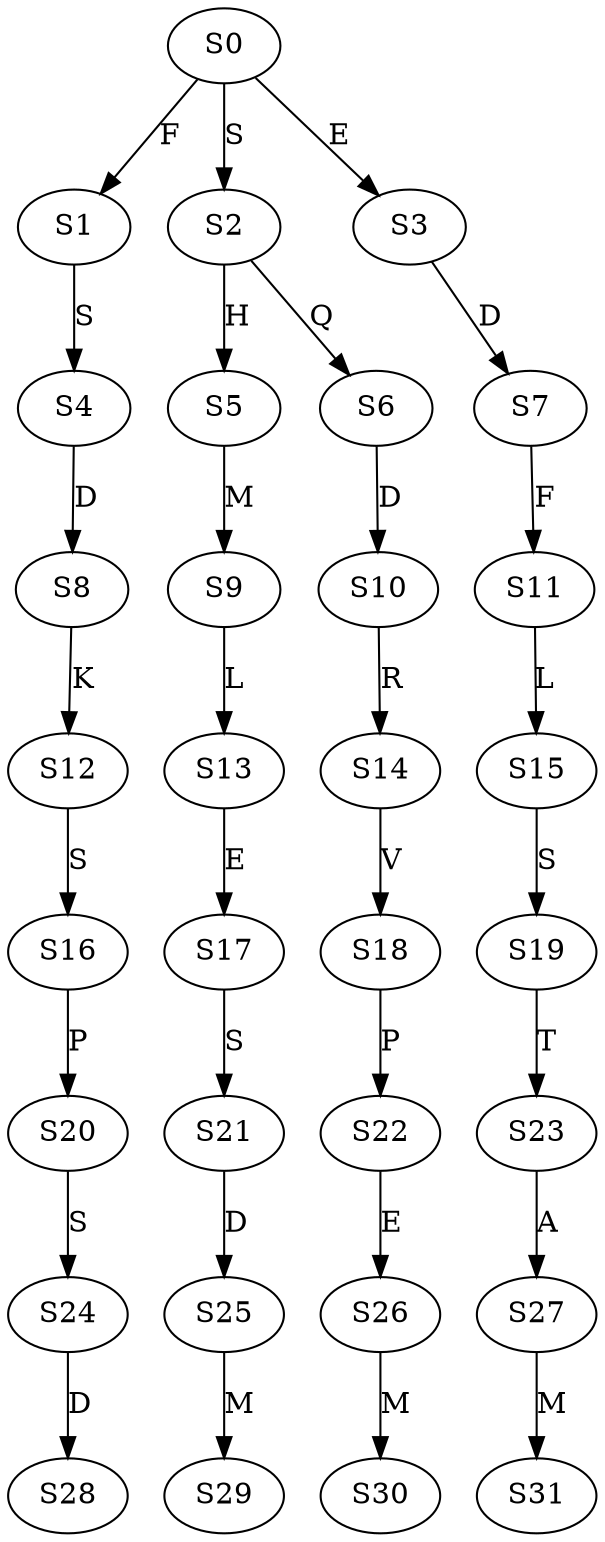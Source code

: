 strict digraph  {
	S0 -> S1 [ label = F ];
	S0 -> S2 [ label = S ];
	S0 -> S3 [ label = E ];
	S1 -> S4 [ label = S ];
	S2 -> S5 [ label = H ];
	S2 -> S6 [ label = Q ];
	S3 -> S7 [ label = D ];
	S4 -> S8 [ label = D ];
	S5 -> S9 [ label = M ];
	S6 -> S10 [ label = D ];
	S7 -> S11 [ label = F ];
	S8 -> S12 [ label = K ];
	S9 -> S13 [ label = L ];
	S10 -> S14 [ label = R ];
	S11 -> S15 [ label = L ];
	S12 -> S16 [ label = S ];
	S13 -> S17 [ label = E ];
	S14 -> S18 [ label = V ];
	S15 -> S19 [ label = S ];
	S16 -> S20 [ label = P ];
	S17 -> S21 [ label = S ];
	S18 -> S22 [ label = P ];
	S19 -> S23 [ label = T ];
	S20 -> S24 [ label = S ];
	S21 -> S25 [ label = D ];
	S22 -> S26 [ label = E ];
	S23 -> S27 [ label = A ];
	S24 -> S28 [ label = D ];
	S25 -> S29 [ label = M ];
	S26 -> S30 [ label = M ];
	S27 -> S31 [ label = M ];
}
